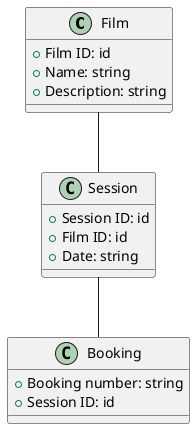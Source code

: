 
@startuml
!define RECTANGLE class

'определение сущности Film'
RECTANGLE Film {
  + Film ID: id
  + Name: string
  + Description: string
}

'определение сущности Session'
'связь 1:N, т.е. у фильма может быть несколько сеансов, но один сеанс - один фильм'
RECTANGLE Session {
  + Session ID: id
  + Film ID: id
  + Date: string
}

'определение сущности Booking'
'связь 1:1, одно бронирование для одного сеанса'
RECTANGLE Booking {
  + Booking number: string
  + Session ID: id
}

Film " " -- " " Session
Session " " -- " " Booking
@enduml
